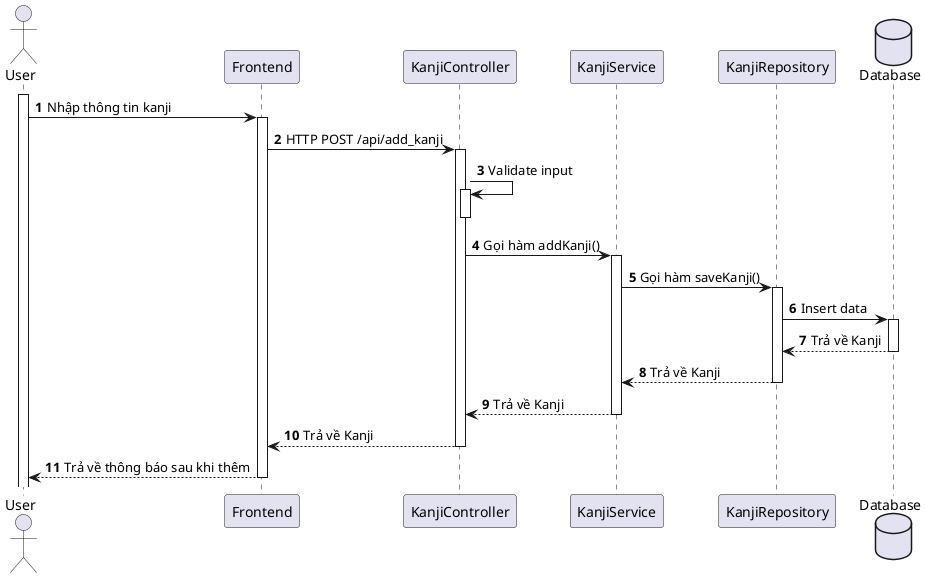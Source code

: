@startuml
actor User
'participant "Homepage Activity" as Homepage
participant "Frontend" as Frontend
participant "KanjiController" as Controller
participant "KanjiService" as Service
participant "KanjiRepository" as Repository

database Database

'
'Use case: Xem danh sách bộ thủ
'

activate User

autonumber
User -> Frontend++: Nhập thông tin kanji

'
'Call API get list radical category
'
'Homepage -> Radical++: startActivity(intent)
Frontend -> Controller++: HTTP POST /api/add_kanji
Controller -> Controller: Validate input
activate Controller
deactivate Controller
Controller -> Service++: Gọi hàm addKanji()
Service -> Repository++: Gọi hàm saveKanji()
Repository -> Database++: Insert data
Database --> Repository--: Trả về Kanji
Repository --> Service--: Trả về Kanji
Service --> Controller--: Trả về Kanji
Controller --> Frontend--: Trả về Kanji
Frontend --> User--: Trả về thông báo sau khi thêm


@enduml
